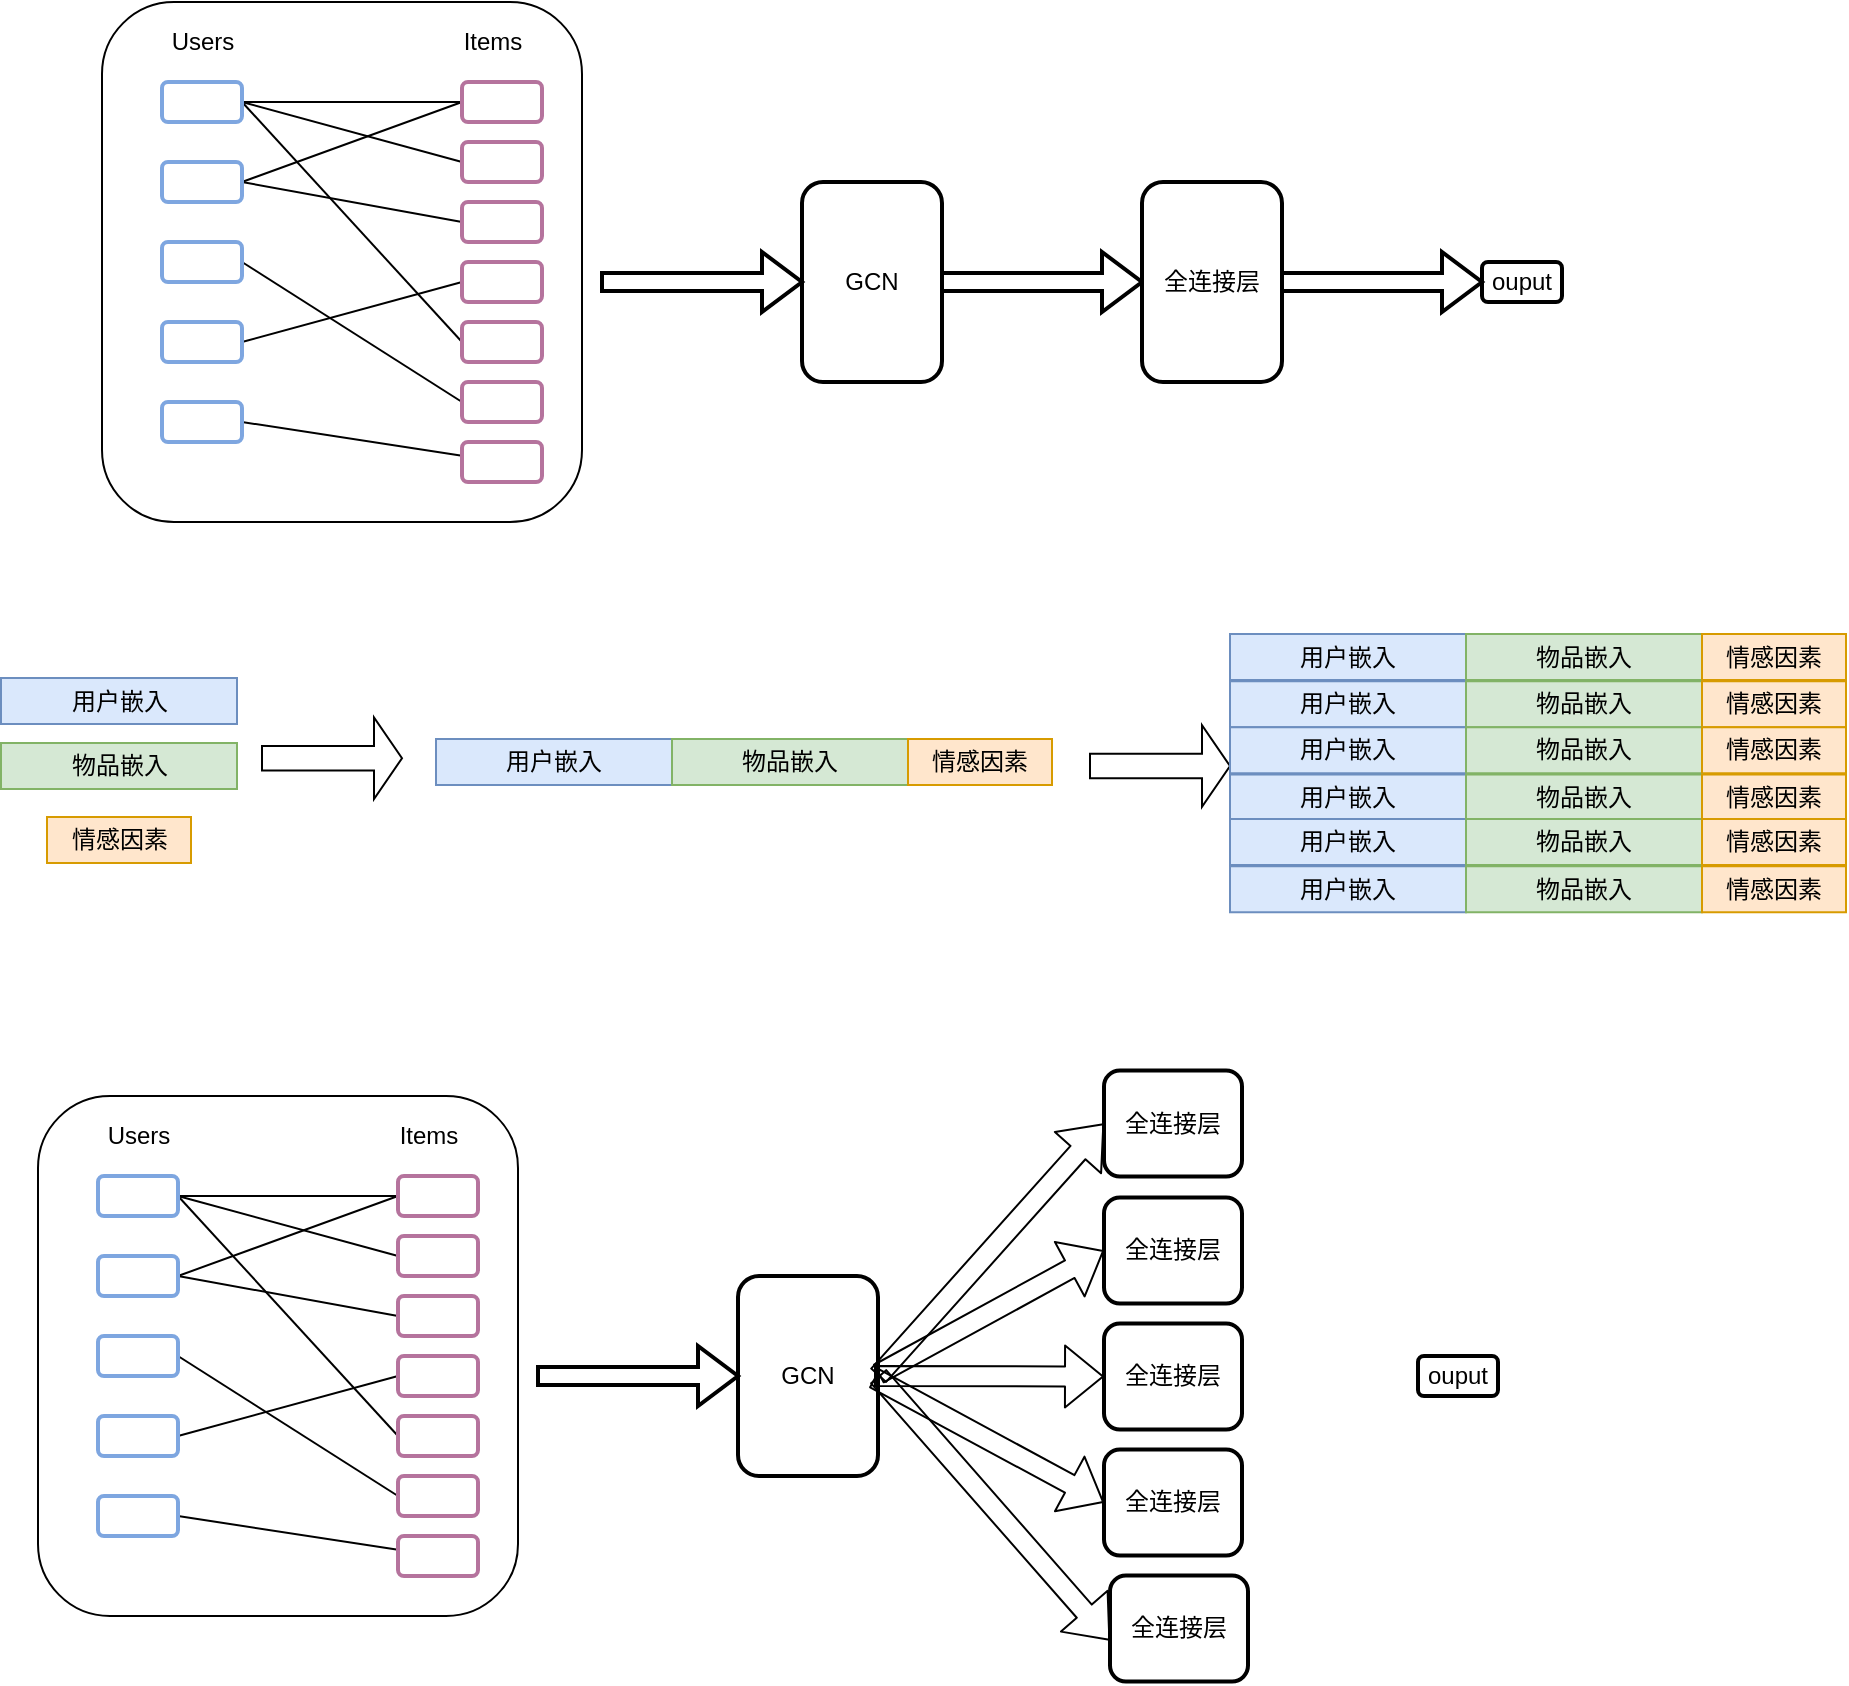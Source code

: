 <mxfile version="14.6.6" type="github">
  <diagram id="8Nu_nQ7xDkJ1roxFt6cx" name="第 1 页">
    <mxGraphModel dx="1548" dy="692" grid="0" gridSize="10" guides="1" tooltips="1" connect="1" arrows="1" fold="1" page="0" pageScale="1" pageWidth="827" pageHeight="1169" math="0" shadow="0">
      <root>
        <mxCell id="0" />
        <mxCell id="1" parent="0" />
        <mxCell id="x66tA1hOMsiu7k_iPFel-1" value="" style="rounded=1;whiteSpace=wrap;html=1;" parent="1" vertex="1">
          <mxGeometry x="40" y="120" width="240" height="260" as="geometry" />
        </mxCell>
        <mxCell id="x66tA1hOMsiu7k_iPFel-18" style="rounded=0;orthogonalLoop=1;jettySize=auto;html=1;exitX=1;exitY=0.5;exitDx=0;exitDy=0;entryX=0;entryY=0.5;entryDx=0;entryDy=0;endArrow=none;endFill=0;" parent="1" source="x66tA1hOMsiu7k_iPFel-2" target="x66tA1hOMsiu7k_iPFel-10" edge="1">
          <mxGeometry relative="1" as="geometry" />
        </mxCell>
        <mxCell id="x66tA1hOMsiu7k_iPFel-19" style="rounded=0;orthogonalLoop=1;jettySize=auto;html=1;exitX=1;exitY=0.5;exitDx=0;exitDy=0;entryX=0;entryY=0.5;entryDx=0;entryDy=0;flowAnimation=0;endArrow=none;endFill=0;" parent="1" source="x66tA1hOMsiu7k_iPFel-2" target="x66tA1hOMsiu7k_iPFel-11" edge="1">
          <mxGeometry relative="1" as="geometry" />
        </mxCell>
        <mxCell id="x66tA1hOMsiu7k_iPFel-21" style="edgeStyle=none;rounded=0;orthogonalLoop=1;jettySize=auto;html=1;exitX=1;exitY=0.5;exitDx=0;exitDy=0;entryX=0;entryY=0.5;entryDx=0;entryDy=0;endArrow=none;endFill=0;" parent="1" source="x66tA1hOMsiu7k_iPFel-2" target="x66tA1hOMsiu7k_iPFel-14" edge="1">
          <mxGeometry relative="1" as="geometry" />
        </mxCell>
        <mxCell id="x66tA1hOMsiu7k_iPFel-2" value="" style="rounded=1;whiteSpace=wrap;html=1;strokeColor=#7EA6E0;strokeWidth=2;" parent="1" vertex="1">
          <mxGeometry x="70" y="160" width="40" height="20" as="geometry" />
        </mxCell>
        <mxCell id="x66tA1hOMsiu7k_iPFel-22" style="edgeStyle=none;rounded=0;orthogonalLoop=1;jettySize=auto;html=1;exitX=1;exitY=0.5;exitDx=0;exitDy=0;entryX=0;entryY=0.5;entryDx=0;entryDy=0;endArrow=none;endFill=0;" parent="1" source="x66tA1hOMsiu7k_iPFel-3" target="x66tA1hOMsiu7k_iPFel-12" edge="1">
          <mxGeometry relative="1" as="geometry" />
        </mxCell>
        <mxCell id="x66tA1hOMsiu7k_iPFel-23" style="edgeStyle=none;rounded=0;orthogonalLoop=1;jettySize=auto;html=1;exitX=1;exitY=0.5;exitDx=0;exitDy=0;entryX=0;entryY=0.5;entryDx=0;entryDy=0;endArrow=none;endFill=0;" parent="1" source="x66tA1hOMsiu7k_iPFel-3" target="x66tA1hOMsiu7k_iPFel-10" edge="1">
          <mxGeometry relative="1" as="geometry" />
        </mxCell>
        <mxCell id="x66tA1hOMsiu7k_iPFel-3" value="" style="rounded=1;whiteSpace=wrap;html=1;strokeColor=#7EA6E0;strokeWidth=2;" parent="1" vertex="1">
          <mxGeometry x="70" y="200" width="40" height="20" as="geometry" />
        </mxCell>
        <mxCell id="x66tA1hOMsiu7k_iPFel-24" style="edgeStyle=none;rounded=0;orthogonalLoop=1;jettySize=auto;html=1;exitX=1;exitY=0.5;exitDx=0;exitDy=0;entryX=0;entryY=0.5;entryDx=0;entryDy=0;endArrow=none;endFill=0;" parent="1" source="x66tA1hOMsiu7k_iPFel-4" target="x66tA1hOMsiu7k_iPFel-15" edge="1">
          <mxGeometry relative="1" as="geometry" />
        </mxCell>
        <mxCell id="x66tA1hOMsiu7k_iPFel-4" value="" style="rounded=1;whiteSpace=wrap;html=1;strokeColor=#7EA6E0;strokeWidth=2;" parent="1" vertex="1">
          <mxGeometry x="70" y="240" width="40" height="20" as="geometry" />
        </mxCell>
        <mxCell id="x66tA1hOMsiu7k_iPFel-25" style="edgeStyle=none;rounded=0;orthogonalLoop=1;jettySize=auto;html=1;exitX=1;exitY=0.5;exitDx=0;exitDy=0;entryX=0;entryY=0.5;entryDx=0;entryDy=0;endArrow=none;endFill=0;" parent="1" source="x66tA1hOMsiu7k_iPFel-5" target="x66tA1hOMsiu7k_iPFel-13" edge="1">
          <mxGeometry relative="1" as="geometry" />
        </mxCell>
        <mxCell id="x66tA1hOMsiu7k_iPFel-5" value="" style="rounded=1;whiteSpace=wrap;html=1;strokeColor=#7EA6E0;strokeWidth=2;" parent="1" vertex="1">
          <mxGeometry x="70" y="280" width="40" height="20" as="geometry" />
        </mxCell>
        <mxCell id="x66tA1hOMsiu7k_iPFel-26" style="edgeStyle=none;rounded=0;orthogonalLoop=1;jettySize=auto;html=1;exitX=1;exitY=0.5;exitDx=0;exitDy=0;endArrow=none;endFill=0;" parent="1" source="x66tA1hOMsiu7k_iPFel-8" target="x66tA1hOMsiu7k_iPFel-16" edge="1">
          <mxGeometry relative="1" as="geometry" />
        </mxCell>
        <mxCell id="x66tA1hOMsiu7k_iPFel-8" value="" style="rounded=1;whiteSpace=wrap;html=1;strokeColor=#7EA6E0;strokeWidth=2;" parent="1" vertex="1">
          <mxGeometry x="70" y="320" width="40" height="20" as="geometry" />
        </mxCell>
        <mxCell id="x66tA1hOMsiu7k_iPFel-9" value="Users" style="text;html=1;resizable=0;autosize=1;align=center;verticalAlign=middle;points=[];fillColor=none;strokeColor=none;rounded=0;" parent="1" vertex="1">
          <mxGeometry x="65" y="130" width="50" height="20" as="geometry" />
        </mxCell>
        <mxCell id="x66tA1hOMsiu7k_iPFel-10" value="" style="rounded=1;whiteSpace=wrap;html=1;strokeWidth=2;strokeColor=#B5739D;" parent="1" vertex="1">
          <mxGeometry x="220" y="160" width="40" height="20" as="geometry" />
        </mxCell>
        <mxCell id="x66tA1hOMsiu7k_iPFel-11" value="" style="rounded=1;whiteSpace=wrap;html=1;strokeWidth=2;strokeColor=#B5739D;" parent="1" vertex="1">
          <mxGeometry x="220" y="190" width="40" height="20" as="geometry" />
        </mxCell>
        <mxCell id="x66tA1hOMsiu7k_iPFel-12" value="" style="rounded=1;whiteSpace=wrap;html=1;strokeWidth=2;strokeColor=#B5739D;" parent="1" vertex="1">
          <mxGeometry x="220" y="220" width="40" height="20" as="geometry" />
        </mxCell>
        <mxCell id="x66tA1hOMsiu7k_iPFel-13" value="" style="rounded=1;whiteSpace=wrap;html=1;strokeWidth=2;strokeColor=#B5739D;" parent="1" vertex="1">
          <mxGeometry x="220" y="250" width="40" height="20" as="geometry" />
        </mxCell>
        <mxCell id="x66tA1hOMsiu7k_iPFel-14" value="" style="rounded=1;whiteSpace=wrap;html=1;strokeWidth=2;strokeColor=#B5739D;" parent="1" vertex="1">
          <mxGeometry x="220" y="280" width="40" height="20" as="geometry" />
        </mxCell>
        <mxCell id="x66tA1hOMsiu7k_iPFel-15" value="" style="rounded=1;whiteSpace=wrap;html=1;strokeWidth=2;strokeColor=#B5739D;" parent="1" vertex="1">
          <mxGeometry x="220" y="310" width="40" height="20" as="geometry" />
        </mxCell>
        <mxCell id="x66tA1hOMsiu7k_iPFel-16" value="" style="rounded=1;whiteSpace=wrap;html=1;strokeWidth=2;strokeColor=#B5739D;" parent="1" vertex="1">
          <mxGeometry x="220" y="340" width="40" height="20" as="geometry" />
        </mxCell>
        <mxCell id="x66tA1hOMsiu7k_iPFel-17" value="Items" style="text;html=1;resizable=0;autosize=1;align=center;verticalAlign=middle;points=[];fillColor=none;strokeColor=none;rounded=0;" parent="1" vertex="1">
          <mxGeometry x="210" y="130" width="50" height="20" as="geometry" />
        </mxCell>
        <mxCell id="x66tA1hOMsiu7k_iPFel-27" value="GCN" style="rounded=1;whiteSpace=wrap;html=1;strokeWidth=2;" parent="1" vertex="1">
          <mxGeometry x="390" y="210" width="70" height="100" as="geometry" />
        </mxCell>
        <mxCell id="x66tA1hOMsiu7k_iPFel-28" value="" style="shape=singleArrow;whiteSpace=wrap;html=1;strokeColor=#000000;strokeWidth=2;" parent="1" vertex="1">
          <mxGeometry x="290" y="245" width="100" height="30" as="geometry" />
        </mxCell>
        <mxCell id="x66tA1hOMsiu7k_iPFel-29" value="" style="shape=singleArrow;whiteSpace=wrap;html=1;strokeColor=#000000;strokeWidth=2;" parent="1" vertex="1">
          <mxGeometry x="460" y="245" width="100" height="30" as="geometry" />
        </mxCell>
        <mxCell id="x66tA1hOMsiu7k_iPFel-30" value="全连接层" style="rounded=1;whiteSpace=wrap;html=1;strokeWidth=2;" parent="1" vertex="1">
          <mxGeometry x="560" y="210" width="70" height="100" as="geometry" />
        </mxCell>
        <mxCell id="x66tA1hOMsiu7k_iPFel-31" value="ouput" style="rounded=1;whiteSpace=wrap;html=1;strokeWidth=2;" parent="1" vertex="1">
          <mxGeometry x="730" y="250" width="40" height="20" as="geometry" />
        </mxCell>
        <mxCell id="x66tA1hOMsiu7k_iPFel-33" value="" style="shape=singleArrow;whiteSpace=wrap;html=1;strokeColor=#000000;strokeWidth=2;" parent="1" vertex="1">
          <mxGeometry x="630" y="245" width="100" height="30" as="geometry" />
        </mxCell>
        <mxCell id="pFt1LgYTIRn2EsKzOze2-1" value="用户嵌入" style="rounded=0;whiteSpace=wrap;html=1;fillColor=#dae8fc;strokeColor=#6c8ebf;" vertex="1" parent="1">
          <mxGeometry x="207" y="488.5" width="118" height="23" as="geometry" />
        </mxCell>
        <mxCell id="pFt1LgYTIRn2EsKzOze2-2" value="物品嵌入" style="rounded=0;whiteSpace=wrap;html=1;fillColor=#d5e8d4;strokeColor=#82b366;" vertex="1" parent="1">
          <mxGeometry x="325" y="488.5" width="118" height="23" as="geometry" />
        </mxCell>
        <mxCell id="pFt1LgYTIRn2EsKzOze2-3" value="情感因素" style="rounded=0;whiteSpace=wrap;html=1;fillColor=#ffe6cc;strokeColor=#d79b00;" vertex="1" parent="1">
          <mxGeometry x="443" y="488.5" width="72" height="23" as="geometry" />
        </mxCell>
        <mxCell id="pFt1LgYTIRn2EsKzOze2-5" value="用户嵌入" style="rounded=0;whiteSpace=wrap;html=1;fillColor=#dae8fc;strokeColor=#6c8ebf;" vertex="1" parent="1">
          <mxGeometry x="-10.5" y="458" width="118" height="23" as="geometry" />
        </mxCell>
        <mxCell id="pFt1LgYTIRn2EsKzOze2-6" value="物品嵌入" style="rounded=0;whiteSpace=wrap;html=1;fillColor=#d5e8d4;strokeColor=#82b366;" vertex="1" parent="1">
          <mxGeometry x="-10.5" y="490.5" width="118" height="23" as="geometry" />
        </mxCell>
        <mxCell id="pFt1LgYTIRn2EsKzOze2-7" value="情感因素" style="rounded=0;whiteSpace=wrap;html=1;fillColor=#ffe6cc;strokeColor=#d79b00;" vertex="1" parent="1">
          <mxGeometry x="12.5" y="527.5" width="72" height="23" as="geometry" />
        </mxCell>
        <mxCell id="pFt1LgYTIRn2EsKzOze2-9" value="" style="shape=singleArrow;whiteSpace=wrap;html=1;" vertex="1" parent="1">
          <mxGeometry x="120" y="477.75" width="70" height="40.75" as="geometry" />
        </mxCell>
        <mxCell id="pFt1LgYTIRn2EsKzOze2-12" value="" style="shape=singleArrow;whiteSpace=wrap;html=1;" vertex="1" parent="1">
          <mxGeometry x="534" y="481.63" width="70" height="40.75" as="geometry" />
        </mxCell>
        <mxCell id="pFt1LgYTIRn2EsKzOze2-13" value="用户嵌入" style="rounded=0;whiteSpace=wrap;html=1;fillColor=#dae8fc;strokeColor=#6c8ebf;" vertex="1" parent="1">
          <mxGeometry x="604" y="436" width="118" height="23" as="geometry" />
        </mxCell>
        <mxCell id="pFt1LgYTIRn2EsKzOze2-14" value="物品嵌入" style="rounded=0;whiteSpace=wrap;html=1;fillColor=#d5e8d4;strokeColor=#82b366;" vertex="1" parent="1">
          <mxGeometry x="722" y="436" width="118" height="23" as="geometry" />
        </mxCell>
        <mxCell id="pFt1LgYTIRn2EsKzOze2-15" value="情感因素" style="rounded=0;whiteSpace=wrap;html=1;fillColor=#ffe6cc;strokeColor=#d79b00;" vertex="1" parent="1">
          <mxGeometry x="840" y="436" width="72" height="23" as="geometry" />
        </mxCell>
        <mxCell id="pFt1LgYTIRn2EsKzOze2-17" value="用户嵌入" style="rounded=0;whiteSpace=wrap;html=1;fillColor=#dae8fc;strokeColor=#6c8ebf;" vertex="1" parent="1">
          <mxGeometry x="604" y="459.63" width="118" height="23" as="geometry" />
        </mxCell>
        <mxCell id="pFt1LgYTIRn2EsKzOze2-18" value="物品嵌入" style="rounded=0;whiteSpace=wrap;html=1;fillColor=#d5e8d4;strokeColor=#82b366;" vertex="1" parent="1">
          <mxGeometry x="722" y="459.63" width="118" height="23" as="geometry" />
        </mxCell>
        <mxCell id="pFt1LgYTIRn2EsKzOze2-19" value="情感因素" style="rounded=0;whiteSpace=wrap;html=1;fillColor=#ffe6cc;strokeColor=#d79b00;" vertex="1" parent="1">
          <mxGeometry x="840" y="459.63" width="72" height="23" as="geometry" />
        </mxCell>
        <mxCell id="pFt1LgYTIRn2EsKzOze2-20" value="用户嵌入" style="rounded=0;whiteSpace=wrap;html=1;fillColor=#dae8fc;strokeColor=#6c8ebf;" vertex="1" parent="1">
          <mxGeometry x="604" y="482.63" width="118" height="23" as="geometry" />
        </mxCell>
        <mxCell id="pFt1LgYTIRn2EsKzOze2-21" value="物品嵌入" style="rounded=0;whiteSpace=wrap;html=1;fillColor=#d5e8d4;strokeColor=#82b366;" vertex="1" parent="1">
          <mxGeometry x="722" y="482.63" width="118" height="23" as="geometry" />
        </mxCell>
        <mxCell id="pFt1LgYTIRn2EsKzOze2-22" value="情感因素" style="rounded=0;whiteSpace=wrap;html=1;fillColor=#ffe6cc;strokeColor=#d79b00;" vertex="1" parent="1">
          <mxGeometry x="840" y="482.63" width="72" height="23" as="geometry" />
        </mxCell>
        <mxCell id="pFt1LgYTIRn2EsKzOze2-23" value="用户嵌入" style="rounded=0;whiteSpace=wrap;html=1;fillColor=#dae8fc;strokeColor=#6c8ebf;" vertex="1" parent="1">
          <mxGeometry x="604" y="506.26" width="118" height="23" as="geometry" />
        </mxCell>
        <mxCell id="pFt1LgYTIRn2EsKzOze2-24" value="物品嵌入" style="rounded=0;whiteSpace=wrap;html=1;fillColor=#d5e8d4;strokeColor=#82b366;" vertex="1" parent="1">
          <mxGeometry x="722" y="506.26" width="118" height="23" as="geometry" />
        </mxCell>
        <mxCell id="pFt1LgYTIRn2EsKzOze2-25" value="情感因素" style="rounded=0;whiteSpace=wrap;html=1;fillColor=#ffe6cc;strokeColor=#d79b00;" vertex="1" parent="1">
          <mxGeometry x="840" y="506.26" width="72" height="23" as="geometry" />
        </mxCell>
        <mxCell id="pFt1LgYTIRn2EsKzOze2-26" value="用户嵌入" style="rounded=0;whiteSpace=wrap;html=1;fillColor=#dae8fc;strokeColor=#6c8ebf;" vertex="1" parent="1">
          <mxGeometry x="604" y="528.5" width="118" height="23" as="geometry" />
        </mxCell>
        <mxCell id="pFt1LgYTIRn2EsKzOze2-27" value="物品嵌入" style="rounded=0;whiteSpace=wrap;html=1;fillColor=#d5e8d4;strokeColor=#82b366;" vertex="1" parent="1">
          <mxGeometry x="722" y="528.5" width="118" height="23" as="geometry" />
        </mxCell>
        <mxCell id="pFt1LgYTIRn2EsKzOze2-28" value="情感因素" style="rounded=0;whiteSpace=wrap;html=1;fillColor=#ffe6cc;strokeColor=#d79b00;" vertex="1" parent="1">
          <mxGeometry x="840" y="528.5" width="72" height="23" as="geometry" />
        </mxCell>
        <mxCell id="pFt1LgYTIRn2EsKzOze2-29" value="用户嵌入" style="rounded=0;whiteSpace=wrap;html=1;fillColor=#dae8fc;strokeColor=#6c8ebf;" vertex="1" parent="1">
          <mxGeometry x="604" y="552.13" width="118" height="23" as="geometry" />
        </mxCell>
        <mxCell id="pFt1LgYTIRn2EsKzOze2-30" value="物品嵌入" style="rounded=0;whiteSpace=wrap;html=1;fillColor=#d5e8d4;strokeColor=#82b366;" vertex="1" parent="1">
          <mxGeometry x="722" y="552.13" width="118" height="23" as="geometry" />
        </mxCell>
        <mxCell id="pFt1LgYTIRn2EsKzOze2-31" value="情感因素" style="rounded=0;whiteSpace=wrap;html=1;fillColor=#ffe6cc;strokeColor=#d79b00;" vertex="1" parent="1">
          <mxGeometry x="840" y="552.13" width="72" height="23" as="geometry" />
        </mxCell>
        <mxCell id="pFt1LgYTIRn2EsKzOze2-32" value="" style="rounded=1;whiteSpace=wrap;html=1;" vertex="1" parent="1">
          <mxGeometry x="8" y="667" width="240" height="260" as="geometry" />
        </mxCell>
        <mxCell id="pFt1LgYTIRn2EsKzOze2-33" style="rounded=0;orthogonalLoop=1;jettySize=auto;html=1;exitX=1;exitY=0.5;exitDx=0;exitDy=0;entryX=0;entryY=0.5;entryDx=0;entryDy=0;endArrow=none;endFill=0;" edge="1" parent="1" source="pFt1LgYTIRn2EsKzOze2-36" target="pFt1LgYTIRn2EsKzOze2-47">
          <mxGeometry relative="1" as="geometry" />
        </mxCell>
        <mxCell id="pFt1LgYTIRn2EsKzOze2-34" style="rounded=0;orthogonalLoop=1;jettySize=auto;html=1;exitX=1;exitY=0.5;exitDx=0;exitDy=0;entryX=0;entryY=0.5;entryDx=0;entryDy=0;flowAnimation=0;endArrow=none;endFill=0;" edge="1" parent="1" source="pFt1LgYTIRn2EsKzOze2-36" target="pFt1LgYTIRn2EsKzOze2-48">
          <mxGeometry relative="1" as="geometry" />
        </mxCell>
        <mxCell id="pFt1LgYTIRn2EsKzOze2-35" style="edgeStyle=none;rounded=0;orthogonalLoop=1;jettySize=auto;html=1;exitX=1;exitY=0.5;exitDx=0;exitDy=0;entryX=0;entryY=0.5;entryDx=0;entryDy=0;endArrow=none;endFill=0;" edge="1" parent="1" source="pFt1LgYTIRn2EsKzOze2-36" target="pFt1LgYTIRn2EsKzOze2-51">
          <mxGeometry relative="1" as="geometry" />
        </mxCell>
        <mxCell id="pFt1LgYTIRn2EsKzOze2-36" value="" style="rounded=1;whiteSpace=wrap;html=1;strokeColor=#7EA6E0;strokeWidth=2;" vertex="1" parent="1">
          <mxGeometry x="38" y="707" width="40" height="20" as="geometry" />
        </mxCell>
        <mxCell id="pFt1LgYTIRn2EsKzOze2-37" style="edgeStyle=none;rounded=0;orthogonalLoop=1;jettySize=auto;html=1;exitX=1;exitY=0.5;exitDx=0;exitDy=0;entryX=0;entryY=0.5;entryDx=0;entryDy=0;endArrow=none;endFill=0;" edge="1" parent="1" source="pFt1LgYTIRn2EsKzOze2-39" target="pFt1LgYTIRn2EsKzOze2-49">
          <mxGeometry relative="1" as="geometry" />
        </mxCell>
        <mxCell id="pFt1LgYTIRn2EsKzOze2-38" style="edgeStyle=none;rounded=0;orthogonalLoop=1;jettySize=auto;html=1;exitX=1;exitY=0.5;exitDx=0;exitDy=0;entryX=0;entryY=0.5;entryDx=0;entryDy=0;endArrow=none;endFill=0;" edge="1" parent="1" source="pFt1LgYTIRn2EsKzOze2-39" target="pFt1LgYTIRn2EsKzOze2-47">
          <mxGeometry relative="1" as="geometry" />
        </mxCell>
        <mxCell id="pFt1LgYTIRn2EsKzOze2-39" value="" style="rounded=1;whiteSpace=wrap;html=1;strokeColor=#7EA6E0;strokeWidth=2;" vertex="1" parent="1">
          <mxGeometry x="38" y="747" width="40" height="20" as="geometry" />
        </mxCell>
        <mxCell id="pFt1LgYTIRn2EsKzOze2-40" style="edgeStyle=none;rounded=0;orthogonalLoop=1;jettySize=auto;html=1;exitX=1;exitY=0.5;exitDx=0;exitDy=0;entryX=0;entryY=0.5;entryDx=0;entryDy=0;endArrow=none;endFill=0;" edge="1" parent="1" source="pFt1LgYTIRn2EsKzOze2-41" target="pFt1LgYTIRn2EsKzOze2-52">
          <mxGeometry relative="1" as="geometry" />
        </mxCell>
        <mxCell id="pFt1LgYTIRn2EsKzOze2-41" value="" style="rounded=1;whiteSpace=wrap;html=1;strokeColor=#7EA6E0;strokeWidth=2;" vertex="1" parent="1">
          <mxGeometry x="38" y="787" width="40" height="20" as="geometry" />
        </mxCell>
        <mxCell id="pFt1LgYTIRn2EsKzOze2-42" style="edgeStyle=none;rounded=0;orthogonalLoop=1;jettySize=auto;html=1;exitX=1;exitY=0.5;exitDx=0;exitDy=0;entryX=0;entryY=0.5;entryDx=0;entryDy=0;endArrow=none;endFill=0;" edge="1" parent="1" source="pFt1LgYTIRn2EsKzOze2-43" target="pFt1LgYTIRn2EsKzOze2-50">
          <mxGeometry relative="1" as="geometry" />
        </mxCell>
        <mxCell id="pFt1LgYTIRn2EsKzOze2-43" value="" style="rounded=1;whiteSpace=wrap;html=1;strokeColor=#7EA6E0;strokeWidth=2;" vertex="1" parent="1">
          <mxGeometry x="38" y="827" width="40" height="20" as="geometry" />
        </mxCell>
        <mxCell id="pFt1LgYTIRn2EsKzOze2-44" style="edgeStyle=none;rounded=0;orthogonalLoop=1;jettySize=auto;html=1;exitX=1;exitY=0.5;exitDx=0;exitDy=0;endArrow=none;endFill=0;" edge="1" parent="1" source="pFt1LgYTIRn2EsKzOze2-45" target="pFt1LgYTIRn2EsKzOze2-53">
          <mxGeometry relative="1" as="geometry" />
        </mxCell>
        <mxCell id="pFt1LgYTIRn2EsKzOze2-45" value="" style="rounded=1;whiteSpace=wrap;html=1;strokeColor=#7EA6E0;strokeWidth=2;" vertex="1" parent="1">
          <mxGeometry x="38" y="867" width="40" height="20" as="geometry" />
        </mxCell>
        <mxCell id="pFt1LgYTIRn2EsKzOze2-46" value="Users" style="text;html=1;resizable=0;autosize=1;align=center;verticalAlign=middle;points=[];fillColor=none;strokeColor=none;rounded=0;" vertex="1" parent="1">
          <mxGeometry x="33" y="677" width="50" height="20" as="geometry" />
        </mxCell>
        <mxCell id="pFt1LgYTIRn2EsKzOze2-47" value="" style="rounded=1;whiteSpace=wrap;html=1;strokeWidth=2;strokeColor=#B5739D;" vertex="1" parent="1">
          <mxGeometry x="188" y="707" width="40" height="20" as="geometry" />
        </mxCell>
        <mxCell id="pFt1LgYTIRn2EsKzOze2-48" value="" style="rounded=1;whiteSpace=wrap;html=1;strokeWidth=2;strokeColor=#B5739D;" vertex="1" parent="1">
          <mxGeometry x="188" y="737" width="40" height="20" as="geometry" />
        </mxCell>
        <mxCell id="pFt1LgYTIRn2EsKzOze2-49" value="" style="rounded=1;whiteSpace=wrap;html=1;strokeWidth=2;strokeColor=#B5739D;" vertex="1" parent="1">
          <mxGeometry x="188" y="767" width="40" height="20" as="geometry" />
        </mxCell>
        <mxCell id="pFt1LgYTIRn2EsKzOze2-50" value="" style="rounded=1;whiteSpace=wrap;html=1;strokeWidth=2;strokeColor=#B5739D;" vertex="1" parent="1">
          <mxGeometry x="188" y="797" width="40" height="20" as="geometry" />
        </mxCell>
        <mxCell id="pFt1LgYTIRn2EsKzOze2-51" value="" style="rounded=1;whiteSpace=wrap;html=1;strokeWidth=2;strokeColor=#B5739D;" vertex="1" parent="1">
          <mxGeometry x="188" y="827" width="40" height="20" as="geometry" />
        </mxCell>
        <mxCell id="pFt1LgYTIRn2EsKzOze2-52" value="" style="rounded=1;whiteSpace=wrap;html=1;strokeWidth=2;strokeColor=#B5739D;" vertex="1" parent="1">
          <mxGeometry x="188" y="857" width="40" height="20" as="geometry" />
        </mxCell>
        <mxCell id="pFt1LgYTIRn2EsKzOze2-53" value="" style="rounded=1;whiteSpace=wrap;html=1;strokeWidth=2;strokeColor=#B5739D;" vertex="1" parent="1">
          <mxGeometry x="188" y="887" width="40" height="20" as="geometry" />
        </mxCell>
        <mxCell id="pFt1LgYTIRn2EsKzOze2-54" value="Items" style="text;html=1;resizable=0;autosize=1;align=center;verticalAlign=middle;points=[];fillColor=none;strokeColor=none;rounded=0;" vertex="1" parent="1">
          <mxGeometry x="178" y="677" width="50" height="20" as="geometry" />
        </mxCell>
        <mxCell id="pFt1LgYTIRn2EsKzOze2-55" value="GCN" style="rounded=1;whiteSpace=wrap;html=1;strokeWidth=2;" vertex="1" parent="1">
          <mxGeometry x="358" y="757" width="70" height="100" as="geometry" />
        </mxCell>
        <mxCell id="pFt1LgYTIRn2EsKzOze2-56" value="" style="shape=singleArrow;whiteSpace=wrap;html=1;strokeColor=#000000;strokeWidth=2;" vertex="1" parent="1">
          <mxGeometry x="258" y="792" width="100" height="30" as="geometry" />
        </mxCell>
        <mxCell id="pFt1LgYTIRn2EsKzOze2-58" value="全连接层" style="rounded=1;whiteSpace=wrap;html=1;strokeWidth=2;" vertex="1" parent="1">
          <mxGeometry x="541" y="654.25" width="69" height="53" as="geometry" />
        </mxCell>
        <mxCell id="pFt1LgYTIRn2EsKzOze2-59" value="ouput" style="rounded=1;whiteSpace=wrap;html=1;strokeWidth=2;" vertex="1" parent="1">
          <mxGeometry x="698" y="797" width="40" height="20" as="geometry" />
        </mxCell>
        <mxCell id="pFt1LgYTIRn2EsKzOze2-62" value="全连接层" style="rounded=1;whiteSpace=wrap;html=1;strokeWidth=2;" vertex="1" parent="1">
          <mxGeometry x="541" y="717.75" width="69" height="53" as="geometry" />
        </mxCell>
        <mxCell id="pFt1LgYTIRn2EsKzOze2-63" value="全连接层" style="rounded=1;whiteSpace=wrap;html=1;strokeWidth=2;" vertex="1" parent="1">
          <mxGeometry x="541" y="780.75" width="69" height="53" as="geometry" />
        </mxCell>
        <mxCell id="pFt1LgYTIRn2EsKzOze2-64" value="全连接层" style="rounded=1;whiteSpace=wrap;html=1;strokeWidth=2;" vertex="1" parent="1">
          <mxGeometry x="541" y="843.75" width="69" height="53" as="geometry" />
        </mxCell>
        <mxCell id="pFt1LgYTIRn2EsKzOze2-65" value="全连接层" style="rounded=1;whiteSpace=wrap;html=1;strokeWidth=2;" vertex="1" parent="1">
          <mxGeometry x="544" y="906.75" width="69" height="53" as="geometry" />
        </mxCell>
        <mxCell id="pFt1LgYTIRn2EsKzOze2-67" value="" style="shape=flexArrow;endArrow=classic;html=1;entryX=0;entryY=0.5;entryDx=0;entryDy=0;" edge="1" parent="1" target="pFt1LgYTIRn2EsKzOze2-58">
          <mxGeometry width="50" height="50" relative="1" as="geometry">
            <mxPoint x="428" y="807" as="sourcePoint" />
            <mxPoint x="478" y="757" as="targetPoint" />
          </mxGeometry>
        </mxCell>
        <mxCell id="pFt1LgYTIRn2EsKzOze2-68" value="" style="shape=flexArrow;endArrow=classic;html=1;entryX=0;entryY=0.5;entryDx=0;entryDy=0;" edge="1" parent="1" target="pFt1LgYTIRn2EsKzOze2-62">
          <mxGeometry width="50" height="50" relative="1" as="geometry">
            <mxPoint x="428" y="806" as="sourcePoint" />
            <mxPoint x="551" y="690.75" as="targetPoint" />
          </mxGeometry>
        </mxCell>
        <mxCell id="pFt1LgYTIRn2EsKzOze2-69" value="" style="shape=flexArrow;endArrow=classic;html=1;entryX=0;entryY=0.5;entryDx=0;entryDy=0;" edge="1" parent="1" target="pFt1LgYTIRn2EsKzOze2-63">
          <mxGeometry width="50" height="50" relative="1" as="geometry">
            <mxPoint x="426" y="807" as="sourcePoint" />
            <mxPoint x="551" y="754.25" as="targetPoint" />
          </mxGeometry>
        </mxCell>
        <mxCell id="pFt1LgYTIRn2EsKzOze2-71" value="" style="shape=flexArrow;endArrow=classic;html=1;entryX=0;entryY=0.5;entryDx=0;entryDy=0;" edge="1" parent="1" target="pFt1LgYTIRn2EsKzOze2-64">
          <mxGeometry width="50" height="50" relative="1" as="geometry">
            <mxPoint x="426" y="808" as="sourcePoint" />
            <mxPoint x="551" y="817.25" as="targetPoint" />
          </mxGeometry>
        </mxCell>
        <mxCell id="pFt1LgYTIRn2EsKzOze2-72" value="" style="shape=flexArrow;endArrow=classic;html=1;entryX=0;entryY=0.5;entryDx=0;entryDy=0;exitX=1;exitY=0.5;exitDx=0;exitDy=0;" edge="1" parent="1" source="pFt1LgYTIRn2EsKzOze2-55">
          <mxGeometry width="50" height="50" relative="1" as="geometry">
            <mxPoint x="429" y="877" as="sourcePoint" />
            <mxPoint x="544" y="939.25" as="targetPoint" />
          </mxGeometry>
        </mxCell>
      </root>
    </mxGraphModel>
  </diagram>
</mxfile>
